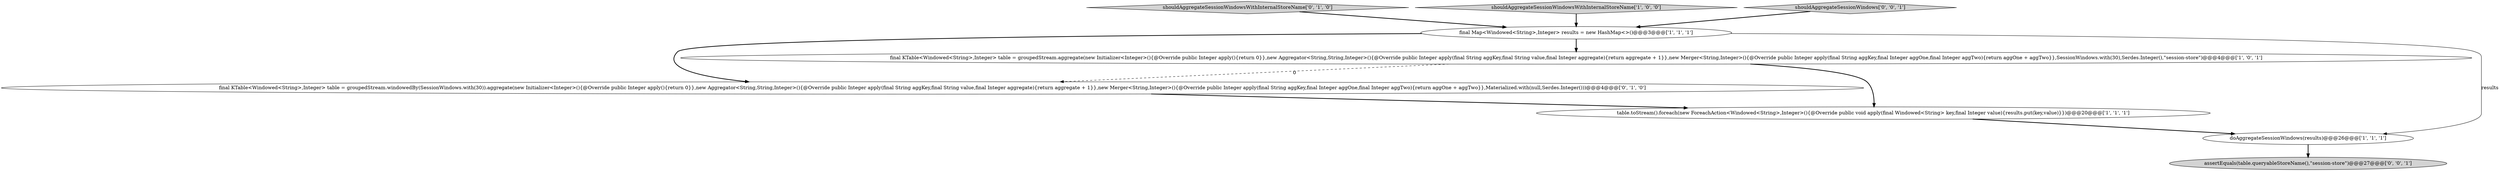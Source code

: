 digraph {
6 [style = filled, label = "shouldAggregateSessionWindowsWithInternalStoreName['0', '1', '0']", fillcolor = lightgray, shape = diamond image = "AAA0AAABBB2BBB"];
0 [style = filled, label = "shouldAggregateSessionWindowsWithInternalStoreName['1', '0', '0']", fillcolor = lightgray, shape = diamond image = "AAA0AAABBB1BBB"];
4 [style = filled, label = "final Map<Windowed<String>,Integer> results = new HashMap<>()@@@3@@@['1', '1', '1']", fillcolor = white, shape = ellipse image = "AAA0AAABBB1BBB"];
5 [style = filled, label = "final KTable<Windowed<String>,Integer> table = groupedStream.windowedBy(SessionWindows.with(30)).aggregate(new Initializer<Integer>(){@Override public Integer apply(){return 0}},new Aggregator<String,String,Integer>(){@Override public Integer apply(final String aggKey,final String value,final Integer aggregate){return aggregate + 1}},new Merger<String,Integer>(){@Override public Integer apply(final String aggKey,final Integer aggOne,final Integer aggTwo){return aggOne + aggTwo}},Materialized.with(null,Serdes.Integer()))@@@4@@@['0', '1', '0']", fillcolor = white, shape = ellipse image = "AAA1AAABBB2BBB"];
7 [style = filled, label = "assertEquals(table.queryableStoreName(),\"session-store\")@@@27@@@['0', '0', '1']", fillcolor = lightgray, shape = ellipse image = "AAA0AAABBB3BBB"];
2 [style = filled, label = "table.toStream().foreach(new ForeachAction<Windowed<String>,Integer>(){@Override public void apply(final Windowed<String> key,final Integer value){results.put(key,value)}})@@@20@@@['1', '1', '1']", fillcolor = white, shape = ellipse image = "AAA0AAABBB1BBB"];
8 [style = filled, label = "shouldAggregateSessionWindows['0', '0', '1']", fillcolor = lightgray, shape = diamond image = "AAA0AAABBB3BBB"];
1 [style = filled, label = "final KTable<Windowed<String>,Integer> table = groupedStream.aggregate(new Initializer<Integer>(){@Override public Integer apply(){return 0}},new Aggregator<String,String,Integer>(){@Override public Integer apply(final String aggKey,final String value,final Integer aggregate){return aggregate + 1}},new Merger<String,Integer>(){@Override public Integer apply(final String aggKey,final Integer aggOne,final Integer aggTwo){return aggOne + aggTwo}},SessionWindows.with(30),Serdes.Integer(),\"session-store\")@@@4@@@['1', '0', '1']", fillcolor = white, shape = ellipse image = "AAA0AAABBB1BBB"];
3 [style = filled, label = "doAggregateSessionWindows(results)@@@26@@@['1', '1', '1']", fillcolor = white, shape = ellipse image = "AAA0AAABBB1BBB"];
5->2 [style = bold, label=""];
4->5 [style = bold, label=""];
1->5 [style = dashed, label="0"];
0->4 [style = bold, label=""];
6->4 [style = bold, label=""];
8->4 [style = bold, label=""];
3->7 [style = bold, label=""];
1->2 [style = bold, label=""];
4->3 [style = solid, label="results"];
4->1 [style = bold, label=""];
2->3 [style = bold, label=""];
}
